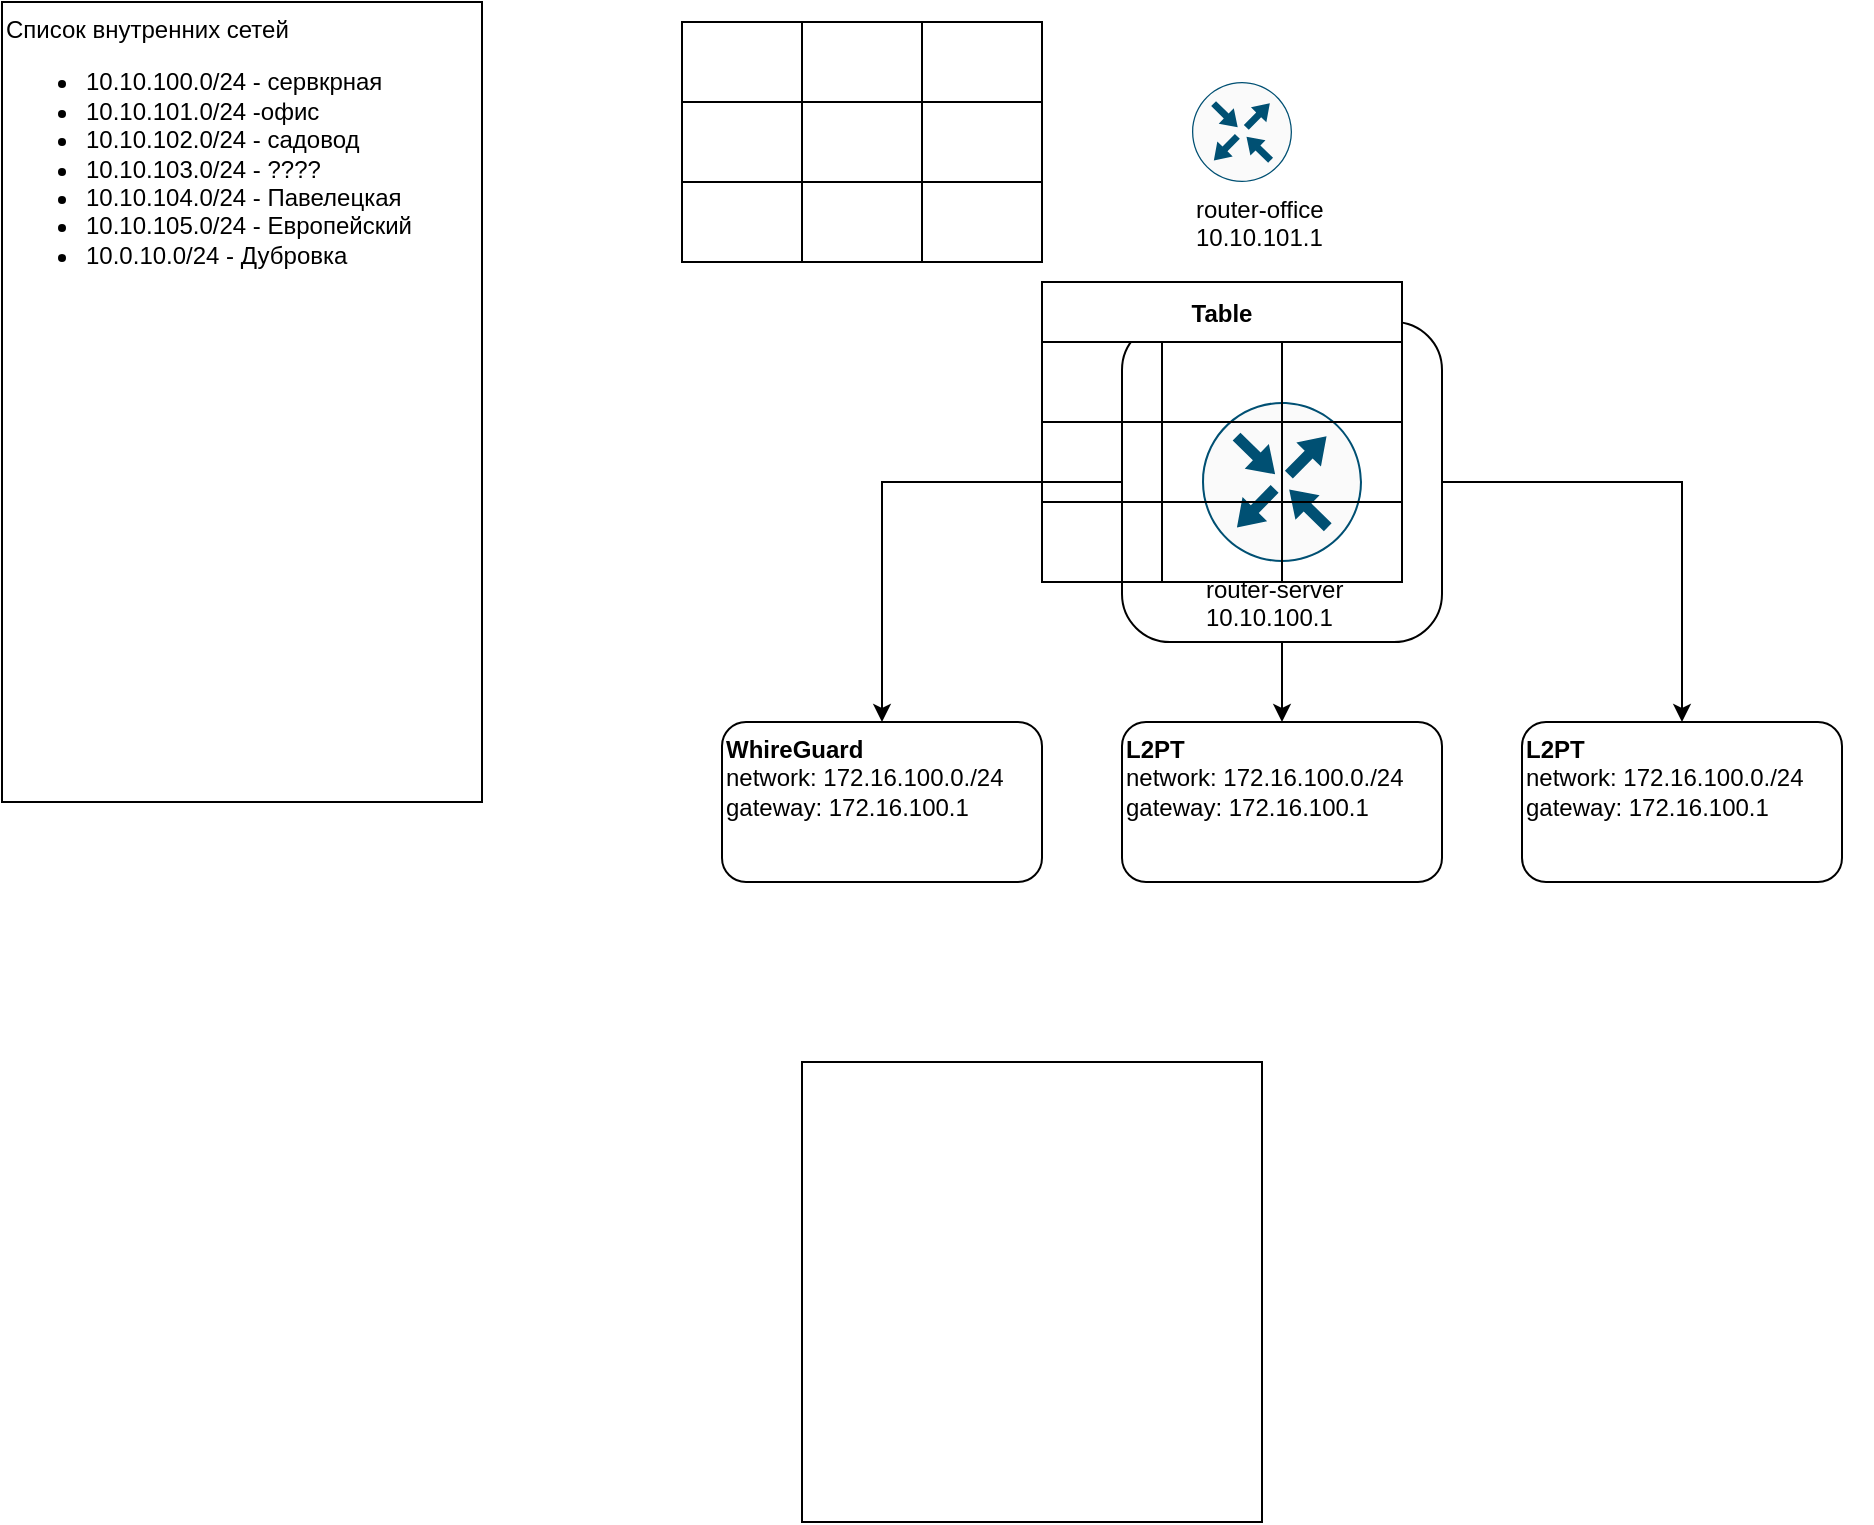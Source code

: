 <mxfile version="17.1.3" type="github">
  <diagram id="F3NtzQSYsOcFLy4r83rR" name="Page-1">
    <mxGraphModel dx="2249" dy="762" grid="1" gridSize="10" guides="1" tooltips="1" connect="1" arrows="1" fold="1" page="1" pageScale="1" pageWidth="827" pageHeight="1169" math="0" shadow="0">
      <root>
        <mxCell id="0" />
        <mxCell id="1" parent="0" />
        <mxCell id="hPIB-2XHrbSBjUEn3iMw-6" style="edgeStyle=orthogonalEdgeStyle;rounded=0;orthogonalLoop=1;jettySize=auto;html=1;" parent="1" source="hPIB-2XHrbSBjUEn3iMw-1" target="hPIB-2XHrbSBjUEn3iMw-5" edge="1">
          <mxGeometry relative="1" as="geometry" />
        </mxCell>
        <mxCell id="hPIB-2XHrbSBjUEn3iMw-2" value="router-office&lt;br&gt;10.10.101.1" style="sketch=0;points=[[0.5,0,0],[1,0.5,0],[0.5,1,0],[0,0.5,0],[0.145,0.145,0],[0.856,0.145,0],[0.855,0.856,0],[0.145,0.855,0]];verticalLabelPosition=bottom;html=1;verticalAlign=top;aspect=fixed;align=left;pointerEvents=1;shape=mxgraph.cisco19.rect;prIcon=router;fillColor=#FAFAFA;strokeColor=#005073;" parent="1" vertex="1">
          <mxGeometry x="395" y="120" width="50" height="50" as="geometry" />
        </mxCell>
        <mxCell id="hPIB-2XHrbSBjUEn3iMw-5" value="&lt;b&gt;WhireGuard&lt;/b&gt;&lt;br&gt;network: 172.16.100.0./24&lt;br&gt;gateway: 172.16.100.1" style="rounded=1;whiteSpace=wrap;html=1;align=left;verticalAlign=top;" parent="1" vertex="1">
          <mxGeometry x="160" y="440" width="160" height="80" as="geometry" />
        </mxCell>
        <mxCell id="hPIB-2XHrbSBjUEn3iMw-9" value="" style="group" parent="1" vertex="1" connectable="0">
          <mxGeometry x="360" y="240" width="160" height="160" as="geometry" />
        </mxCell>
        <mxCell id="hPIB-2XHrbSBjUEn3iMw-8" value="" style="rounded=1;whiteSpace=wrap;html=1;" parent="hPIB-2XHrbSBjUEn3iMw-9" vertex="1">
          <mxGeometry width="160" height="160" as="geometry" />
        </mxCell>
        <mxCell id="hPIB-2XHrbSBjUEn3iMw-1" value="router-server&lt;br&gt;10.10.100.1" style="sketch=0;points=[[0.5,0,0],[1,0.5,0],[0.5,1,0],[0,0.5,0],[0.145,0.145,0],[0.856,0.145,0],[0.855,0.856,0],[0.145,0.855,0]];verticalLabelPosition=bottom;html=1;verticalAlign=top;aspect=fixed;align=left;pointerEvents=1;shape=mxgraph.cisco19.rect;prIcon=router;fillColor=#FAFAFA;strokeColor=#005073;" parent="hPIB-2XHrbSBjUEn3iMw-9" vertex="1">
          <mxGeometry x="40" y="40" width="80" height="80" as="geometry" />
        </mxCell>
        <mxCell id="hPIB-2XHrbSBjUEn3iMw-10" value="&lt;b&gt;L2PT&lt;/b&gt;&lt;br&gt;network: 172.16.100.0./24&lt;br&gt;gateway: 172.16.100.1" style="rounded=1;whiteSpace=wrap;html=1;align=left;verticalAlign=top;" parent="1" vertex="1">
          <mxGeometry x="360" y="440" width="160" height="80" as="geometry" />
        </mxCell>
        <mxCell id="hPIB-2XHrbSBjUEn3iMw-11" value="&lt;b&gt;L2PT&lt;/b&gt;&lt;br&gt;network: 172.16.100.0./24&lt;br&gt;gateway: 172.16.100.1" style="rounded=1;whiteSpace=wrap;html=1;align=left;verticalAlign=top;" parent="1" vertex="1">
          <mxGeometry x="560" y="440" width="160" height="80" as="geometry" />
        </mxCell>
        <mxCell id="hPIB-2XHrbSBjUEn3iMw-14" style="edgeStyle=orthogonalEdgeStyle;rounded=0;orthogonalLoop=1;jettySize=auto;html=1;entryX=0.5;entryY=0;entryDx=0;entryDy=0;" parent="1" source="hPIB-2XHrbSBjUEn3iMw-8" target="hPIB-2XHrbSBjUEn3iMw-10" edge="1">
          <mxGeometry relative="1" as="geometry" />
        </mxCell>
        <mxCell id="hPIB-2XHrbSBjUEn3iMw-15" style="edgeStyle=orthogonalEdgeStyle;rounded=0;orthogonalLoop=1;jettySize=auto;html=1;" parent="1" source="hPIB-2XHrbSBjUEn3iMw-8" target="hPIB-2XHrbSBjUEn3iMw-11" edge="1">
          <mxGeometry relative="1" as="geometry" />
        </mxCell>
        <mxCell id="hP7yJV1moGMrhnIbroKg-1" value="Список внутренних сетей&lt;br&gt;&lt;ul&gt;&lt;li&gt;10.10.100.0/24 - сервкрная&lt;/li&gt;&lt;li&gt;10.10.101.0/24 -офис&lt;/li&gt;&lt;li&gt;10.10.102.0/24 - садовод&lt;/li&gt;&lt;li&gt;10.10.103.0/24 - ????&lt;/li&gt;&lt;li&gt;10.10.104.0/24 - Павелецкая&lt;/li&gt;&lt;li&gt;10.10.105.0/24 - Европейский&lt;/li&gt;&lt;li&gt;10.0.10.0/24 - Дубровка&lt;/li&gt;&lt;/ul&gt;" style="rounded=0;whiteSpace=wrap;html=1;align=left;verticalAlign=top;glass=0;sketch=0;" vertex="1" parent="1">
          <mxGeometry x="-200" y="80" width="240" height="400" as="geometry" />
        </mxCell>
        <mxCell id="hP7yJV1moGMrhnIbroKg-4" value="" style="shape=table;html=1;whiteSpace=wrap;startSize=0;container=1;collapsible=0;childLayout=tableLayout;rounded=0;glass=0;sketch=0;" vertex="1" parent="1">
          <mxGeometry x="140" y="90" width="180" height="120" as="geometry" />
        </mxCell>
        <mxCell id="hP7yJV1moGMrhnIbroKg-5" value="" style="shape=tableRow;horizontal=0;startSize=0;swimlaneHead=0;swimlaneBody=0;top=0;left=0;bottom=0;right=0;collapsible=0;dropTarget=0;fillColor=none;points=[[0,0.5],[1,0.5]];portConstraint=eastwest;rounded=0;glass=0;sketch=0;" vertex="1" parent="hP7yJV1moGMrhnIbroKg-4">
          <mxGeometry width="180" height="40" as="geometry" />
        </mxCell>
        <mxCell id="hP7yJV1moGMrhnIbroKg-6" value="" style="shape=partialRectangle;html=1;whiteSpace=wrap;connectable=0;fillColor=none;top=0;left=0;bottom=0;right=0;overflow=hidden;rounded=0;glass=0;sketch=0;" vertex="1" parent="hP7yJV1moGMrhnIbroKg-5">
          <mxGeometry width="60" height="40" as="geometry">
            <mxRectangle width="60" height="40" as="alternateBounds" />
          </mxGeometry>
        </mxCell>
        <mxCell id="hP7yJV1moGMrhnIbroKg-7" value="" style="shape=partialRectangle;html=1;whiteSpace=wrap;connectable=0;fillColor=none;top=0;left=0;bottom=0;right=0;overflow=hidden;rounded=0;glass=0;sketch=0;" vertex="1" parent="hP7yJV1moGMrhnIbroKg-5">
          <mxGeometry x="60" width="60" height="40" as="geometry">
            <mxRectangle width="60" height="40" as="alternateBounds" />
          </mxGeometry>
        </mxCell>
        <mxCell id="hP7yJV1moGMrhnIbroKg-8" value="" style="shape=partialRectangle;html=1;whiteSpace=wrap;connectable=0;fillColor=none;top=0;left=0;bottom=0;right=0;overflow=hidden;rounded=0;glass=0;sketch=0;" vertex="1" parent="hP7yJV1moGMrhnIbroKg-5">
          <mxGeometry x="120" width="60" height="40" as="geometry">
            <mxRectangle width="60" height="40" as="alternateBounds" />
          </mxGeometry>
        </mxCell>
        <mxCell id="hP7yJV1moGMrhnIbroKg-9" value="" style="shape=tableRow;horizontal=0;startSize=0;swimlaneHead=0;swimlaneBody=0;top=0;left=0;bottom=0;right=0;collapsible=0;dropTarget=0;fillColor=none;points=[[0,0.5],[1,0.5]];portConstraint=eastwest;rounded=0;glass=0;sketch=0;" vertex="1" parent="hP7yJV1moGMrhnIbroKg-4">
          <mxGeometry y="40" width="180" height="40" as="geometry" />
        </mxCell>
        <mxCell id="hP7yJV1moGMrhnIbroKg-10" value="" style="shape=partialRectangle;html=1;whiteSpace=wrap;connectable=0;fillColor=none;top=0;left=0;bottom=0;right=0;overflow=hidden;rounded=0;glass=0;sketch=0;" vertex="1" parent="hP7yJV1moGMrhnIbroKg-9">
          <mxGeometry width="60" height="40" as="geometry">
            <mxRectangle width="60" height="40" as="alternateBounds" />
          </mxGeometry>
        </mxCell>
        <mxCell id="hP7yJV1moGMrhnIbroKg-11" value="" style="shape=partialRectangle;html=1;whiteSpace=wrap;connectable=0;fillColor=none;top=0;left=0;bottom=0;right=0;overflow=hidden;rounded=0;glass=0;sketch=0;" vertex="1" parent="hP7yJV1moGMrhnIbroKg-9">
          <mxGeometry x="60" width="60" height="40" as="geometry">
            <mxRectangle width="60" height="40" as="alternateBounds" />
          </mxGeometry>
        </mxCell>
        <mxCell id="hP7yJV1moGMrhnIbroKg-12" value="" style="shape=partialRectangle;html=1;whiteSpace=wrap;connectable=0;fillColor=none;top=0;left=0;bottom=0;right=0;overflow=hidden;rounded=0;glass=0;sketch=0;" vertex="1" parent="hP7yJV1moGMrhnIbroKg-9">
          <mxGeometry x="120" width="60" height="40" as="geometry">
            <mxRectangle width="60" height="40" as="alternateBounds" />
          </mxGeometry>
        </mxCell>
        <mxCell id="hP7yJV1moGMrhnIbroKg-13" value="" style="shape=tableRow;horizontal=0;startSize=0;swimlaneHead=0;swimlaneBody=0;top=0;left=0;bottom=0;right=0;collapsible=0;dropTarget=0;fillColor=none;points=[[0,0.5],[1,0.5]];portConstraint=eastwest;rounded=0;glass=0;sketch=0;" vertex="1" parent="hP7yJV1moGMrhnIbroKg-4">
          <mxGeometry y="80" width="180" height="40" as="geometry" />
        </mxCell>
        <mxCell id="hP7yJV1moGMrhnIbroKg-14" value="" style="shape=partialRectangle;html=1;whiteSpace=wrap;connectable=0;fillColor=none;top=0;left=0;bottom=0;right=0;overflow=hidden;rounded=0;glass=0;sketch=0;" vertex="1" parent="hP7yJV1moGMrhnIbroKg-13">
          <mxGeometry width="60" height="40" as="geometry">
            <mxRectangle width="60" height="40" as="alternateBounds" />
          </mxGeometry>
        </mxCell>
        <mxCell id="hP7yJV1moGMrhnIbroKg-15" value="" style="shape=partialRectangle;html=1;whiteSpace=wrap;connectable=0;fillColor=none;top=0;left=0;bottom=0;right=0;overflow=hidden;rounded=0;glass=0;sketch=0;" vertex="1" parent="hP7yJV1moGMrhnIbroKg-13">
          <mxGeometry x="60" width="60" height="40" as="geometry">
            <mxRectangle width="60" height="40" as="alternateBounds" />
          </mxGeometry>
        </mxCell>
        <mxCell id="hP7yJV1moGMrhnIbroKg-16" value="" style="shape=partialRectangle;html=1;whiteSpace=wrap;connectable=0;fillColor=none;top=0;left=0;bottom=0;right=0;overflow=hidden;pointerEvents=1;rounded=0;glass=0;sketch=0;" vertex="1" parent="hP7yJV1moGMrhnIbroKg-13">
          <mxGeometry x="120" width="60" height="40" as="geometry">
            <mxRectangle width="60" height="40" as="alternateBounds" />
          </mxGeometry>
        </mxCell>
        <mxCell id="hP7yJV1moGMrhnIbroKg-19" value="&lt;table&gt;&lt;tbody&gt;&lt;tr&gt;&lt;td&gt;&lt;br&gt;&lt;/td&gt;&lt;td&gt;&lt;br&gt;&lt;/td&gt;&lt;/tr&gt;&lt;tr&gt;&lt;td&gt;&lt;br&gt;&lt;/td&gt;&lt;td&gt;&lt;br&gt;&lt;/td&gt;&lt;/tr&gt;&lt;/tbody&gt;&lt;/table&gt;" style="text;html=1;align=center;verticalAlign=middle;resizable=0;points=[];autosize=1;strokeColor=none;fillColor=none;" vertex="1" parent="1">
          <mxGeometry x="705" y="580" width="30" height="40" as="geometry" />
        </mxCell>
        <mxCell id="hP7yJV1moGMrhnIbroKg-21" value="&lt;table&gt;&lt;tbody&gt;&lt;tr&gt;&lt;td&gt;&lt;/td&gt;&lt;td&gt;&lt;br&gt;&lt;/td&gt;&lt;/tr&gt;&lt;tr&gt;&lt;td&gt;&lt;br&gt;&lt;/td&gt;&lt;td&gt;&lt;br&gt;&lt;/td&gt;&lt;/tr&gt;&lt;/tbody&gt;&lt;/table&gt;" style="whiteSpace=wrap;html=1;rounded=0;glass=0;sketch=0;" vertex="1" parent="1">
          <mxGeometry x="200" y="610" width="230" height="230" as="geometry" />
        </mxCell>
        <mxCell id="hP7yJV1moGMrhnIbroKg-22" value="Table" style="shape=table;startSize=30;container=1;collapsible=0;childLayout=tableLayout;fontStyle=1;align=center;rounded=0;glass=0;sketch=0;" vertex="1" parent="1">
          <mxGeometry x="320" y="220" width="180" height="150" as="geometry" />
        </mxCell>
        <mxCell id="hP7yJV1moGMrhnIbroKg-23" value="" style="shape=tableRow;horizontal=0;startSize=0;swimlaneHead=0;swimlaneBody=0;top=0;left=0;bottom=0;right=0;collapsible=0;dropTarget=0;fillColor=none;points=[[0,0.5],[1,0.5]];portConstraint=eastwest;rounded=0;glass=0;sketch=0;" vertex="1" parent="hP7yJV1moGMrhnIbroKg-22">
          <mxGeometry y="30" width="180" height="40" as="geometry" />
        </mxCell>
        <mxCell id="hP7yJV1moGMrhnIbroKg-24" value="" style="shape=partialRectangle;html=1;whiteSpace=wrap;connectable=0;fillColor=none;top=0;left=0;bottom=0;right=0;overflow=hidden;rounded=0;glass=0;sketch=0;" vertex="1" parent="hP7yJV1moGMrhnIbroKg-23">
          <mxGeometry width="60" height="40" as="geometry">
            <mxRectangle width="60" height="40" as="alternateBounds" />
          </mxGeometry>
        </mxCell>
        <mxCell id="hP7yJV1moGMrhnIbroKg-25" value="" style="shape=partialRectangle;html=1;whiteSpace=wrap;connectable=0;fillColor=none;top=0;left=0;bottom=0;right=0;overflow=hidden;rounded=0;glass=0;sketch=0;" vertex="1" parent="hP7yJV1moGMrhnIbroKg-23">
          <mxGeometry x="60" width="60" height="40" as="geometry">
            <mxRectangle width="60" height="40" as="alternateBounds" />
          </mxGeometry>
        </mxCell>
        <mxCell id="hP7yJV1moGMrhnIbroKg-26" value="" style="shape=partialRectangle;html=1;whiteSpace=wrap;connectable=0;fillColor=none;top=0;left=0;bottom=0;right=0;overflow=hidden;rounded=0;glass=0;sketch=0;" vertex="1" parent="hP7yJV1moGMrhnIbroKg-23">
          <mxGeometry x="120" width="60" height="40" as="geometry">
            <mxRectangle width="60" height="40" as="alternateBounds" />
          </mxGeometry>
        </mxCell>
        <mxCell id="hP7yJV1moGMrhnIbroKg-27" value="" style="shape=tableRow;horizontal=0;startSize=0;swimlaneHead=0;swimlaneBody=0;top=0;left=0;bottom=0;right=0;collapsible=0;dropTarget=0;fillColor=none;points=[[0,0.5],[1,0.5]];portConstraint=eastwest;rounded=0;glass=0;sketch=0;" vertex="1" parent="hP7yJV1moGMrhnIbroKg-22">
          <mxGeometry y="70" width="180" height="40" as="geometry" />
        </mxCell>
        <mxCell id="hP7yJV1moGMrhnIbroKg-28" value="" style="shape=partialRectangle;html=1;whiteSpace=wrap;connectable=0;fillColor=none;top=0;left=0;bottom=0;right=0;overflow=hidden;rounded=0;glass=0;sketch=0;" vertex="1" parent="hP7yJV1moGMrhnIbroKg-27">
          <mxGeometry width="60" height="40" as="geometry">
            <mxRectangle width="60" height="40" as="alternateBounds" />
          </mxGeometry>
        </mxCell>
        <mxCell id="hP7yJV1moGMrhnIbroKg-29" value="" style="shape=partialRectangle;html=1;whiteSpace=wrap;connectable=0;fillColor=none;top=0;left=0;bottom=0;right=0;overflow=hidden;rounded=0;glass=0;sketch=0;" vertex="1" parent="hP7yJV1moGMrhnIbroKg-27">
          <mxGeometry x="60" width="60" height="40" as="geometry">
            <mxRectangle width="60" height="40" as="alternateBounds" />
          </mxGeometry>
        </mxCell>
        <mxCell id="hP7yJV1moGMrhnIbroKg-30" value="" style="shape=partialRectangle;html=1;whiteSpace=wrap;connectable=0;fillColor=none;top=0;left=0;bottom=0;right=0;overflow=hidden;rounded=0;glass=0;sketch=0;" vertex="1" parent="hP7yJV1moGMrhnIbroKg-27">
          <mxGeometry x="120" width="60" height="40" as="geometry">
            <mxRectangle width="60" height="40" as="alternateBounds" />
          </mxGeometry>
        </mxCell>
        <mxCell id="hP7yJV1moGMrhnIbroKg-31" value="" style="shape=tableRow;horizontal=0;startSize=0;swimlaneHead=0;swimlaneBody=0;top=0;left=0;bottom=0;right=0;collapsible=0;dropTarget=0;fillColor=none;points=[[0,0.5],[1,0.5]];portConstraint=eastwest;rounded=0;glass=0;sketch=0;" vertex="1" parent="hP7yJV1moGMrhnIbroKg-22">
          <mxGeometry y="110" width="180" height="40" as="geometry" />
        </mxCell>
        <mxCell id="hP7yJV1moGMrhnIbroKg-32" value="" style="shape=partialRectangle;html=1;whiteSpace=wrap;connectable=0;fillColor=none;top=0;left=0;bottom=0;right=0;overflow=hidden;rounded=0;glass=0;sketch=0;" vertex="1" parent="hP7yJV1moGMrhnIbroKg-31">
          <mxGeometry width="60" height="40" as="geometry">
            <mxRectangle width="60" height="40" as="alternateBounds" />
          </mxGeometry>
        </mxCell>
        <mxCell id="hP7yJV1moGMrhnIbroKg-33" value="" style="shape=partialRectangle;html=1;whiteSpace=wrap;connectable=0;fillColor=none;top=0;left=0;bottom=0;right=0;overflow=hidden;rounded=0;glass=0;sketch=0;" vertex="1" parent="hP7yJV1moGMrhnIbroKg-31">
          <mxGeometry x="60" width="60" height="40" as="geometry">
            <mxRectangle width="60" height="40" as="alternateBounds" />
          </mxGeometry>
        </mxCell>
        <mxCell id="hP7yJV1moGMrhnIbroKg-34" value="" style="shape=partialRectangle;html=1;whiteSpace=wrap;connectable=0;fillColor=none;top=0;left=0;bottom=0;right=0;overflow=hidden;rounded=0;glass=0;sketch=0;" vertex="1" parent="hP7yJV1moGMrhnIbroKg-31">
          <mxGeometry x="120" width="60" height="40" as="geometry">
            <mxRectangle width="60" height="40" as="alternateBounds" />
          </mxGeometry>
        </mxCell>
      </root>
    </mxGraphModel>
  </diagram>
</mxfile>
